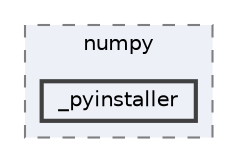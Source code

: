 digraph "/home/jam/Research/IRES-2025/dev/src/llm-scripts/testing/hypothesis-testing/hyp-env/lib/python3.12/site-packages/numpy/_pyinstaller"
{
 // LATEX_PDF_SIZE
  bgcolor="transparent";
  edge [fontname=Helvetica,fontsize=10,labelfontname=Helvetica,labelfontsize=10];
  node [fontname=Helvetica,fontsize=10,shape=box,height=0.2,width=0.4];
  compound=true
  subgraph clusterdir_2c642f87bc556e878af6fc431ed0cc78 {
    graph [ bgcolor="#edf0f7", pencolor="grey50", label="numpy", fontname=Helvetica,fontsize=10 style="filled,dashed", URL="dir_2c642f87bc556e878af6fc431ed0cc78.html",tooltip=""]
  dir_f3a59b4875dffbf61b3c3f867bb42336 [label="_pyinstaller", fillcolor="#edf0f7", color="grey25", style="filled,bold", URL="dir_f3a59b4875dffbf61b3c3f867bb42336.html",tooltip=""];
  }
}
